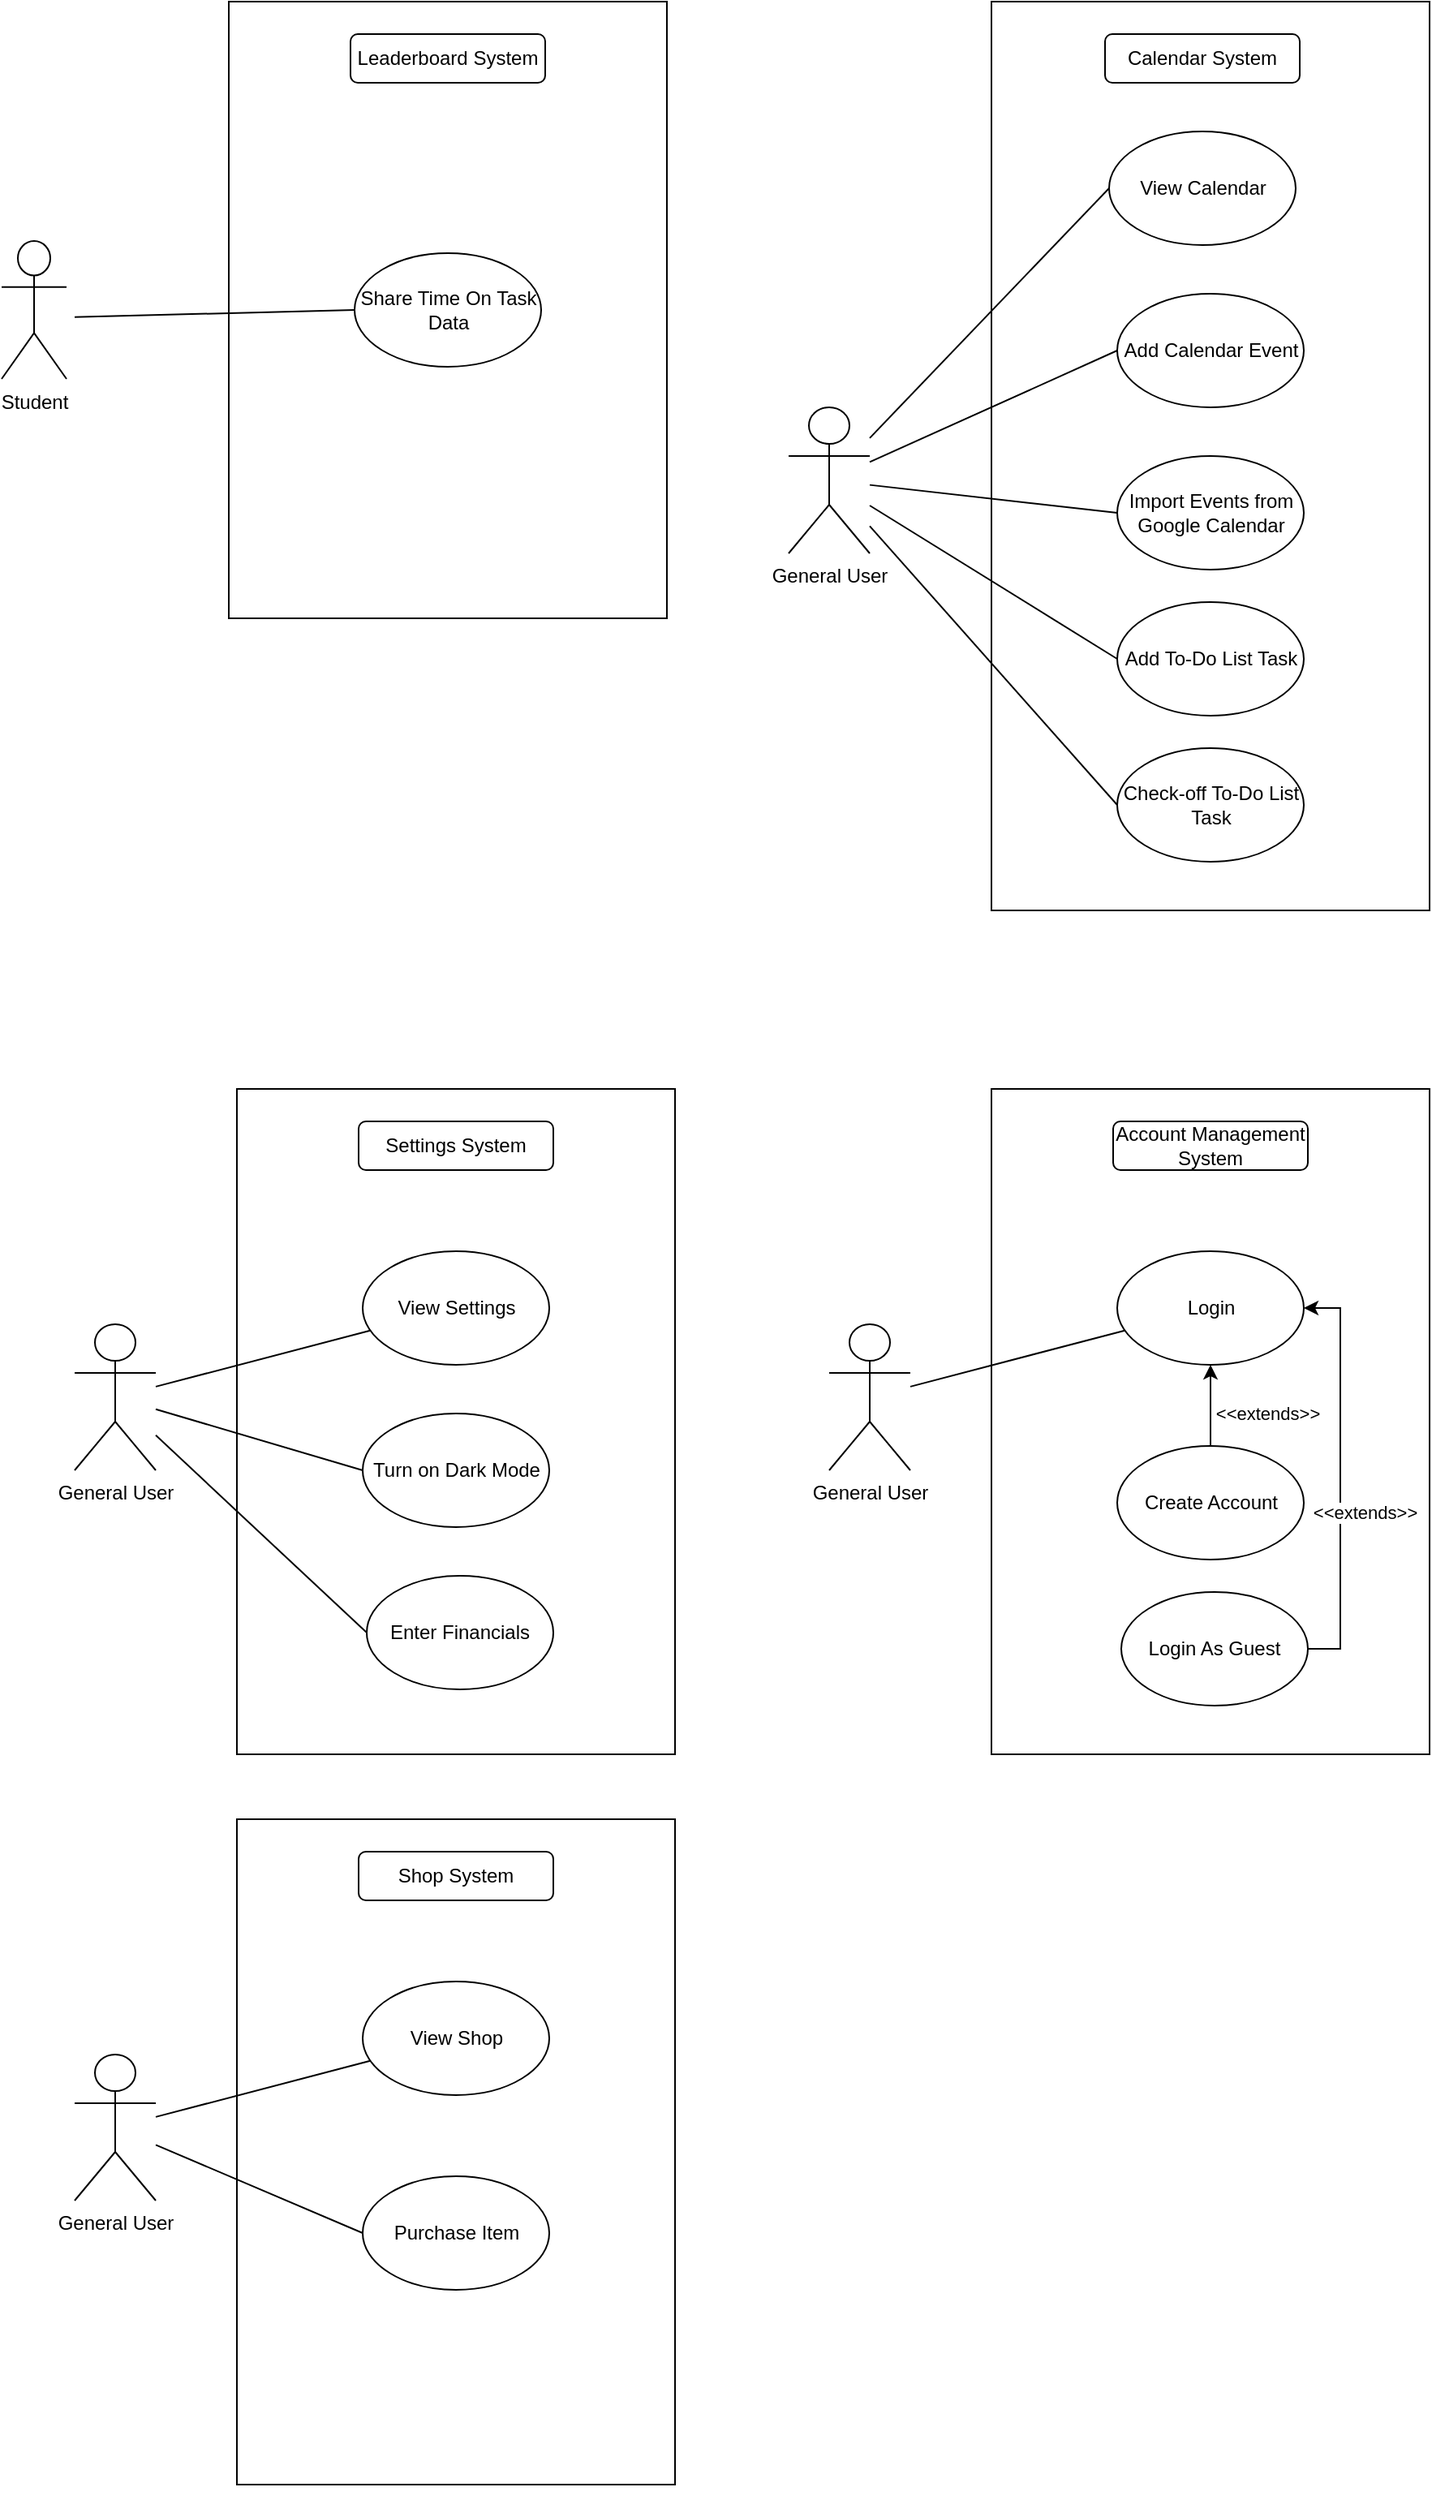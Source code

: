 <mxfile version="17.2.2" type="google"><diagram id="drROqoyZt_Age32DvYw5" name="Page-1"><mxGraphModel grid="1" page="1" gridSize="10" guides="1" tooltips="1" connect="1" arrows="1" fold="1" pageScale="1" pageWidth="850" pageHeight="1100" math="0" shadow="0"><root><mxCell id="0"/><mxCell id="1" parent="0"/><mxCell id="F7yBwqds-Yw-TF-AIeVO-3" value="" style="rounded=0;whiteSpace=wrap;html=1;" vertex="1" parent="1"><mxGeometry x="550" y="20" width="270" height="560" as="geometry"/></mxCell><mxCell id="F7yBwqds-Yw-TF-AIeVO-4" value="Calendar System" style="rounded=1;whiteSpace=wrap;html=1;" vertex="1" parent="1"><mxGeometry x="620" y="40" width="120" height="30" as="geometry"/></mxCell><mxCell id="F7yBwqds-Yw-TF-AIeVO-5" value="View Calendar" style="ellipse;whiteSpace=wrap;html=1;" vertex="1" parent="1"><mxGeometry x="622.5" y="100" width="115" height="70" as="geometry"/></mxCell><mxCell id="F7yBwqds-Yw-TF-AIeVO-6" value="Add Calendar Event" style="ellipse;whiteSpace=wrap;html=1;" vertex="1" parent="1"><mxGeometry x="627.5" y="200" width="115" height="70" as="geometry"/></mxCell><mxCell id="F7yBwqds-Yw-TF-AIeVO-7" value="Import Events from Google Calendar" style="ellipse;whiteSpace=wrap;html=1;" vertex="1" parent="1"><mxGeometry x="627.5" y="300" width="115" height="70" as="geometry"/></mxCell><mxCell id="F7yBwqds-Yw-TF-AIeVO-9" style="rounded=0;orthogonalLoop=1;jettySize=auto;html=1;entryX=0;entryY=0.5;entryDx=0;entryDy=0;endArrow=none;endFill=0;" edge="1" parent="1" source="F7yBwqds-Yw-TF-AIeVO-8" target="F7yBwqds-Yw-TF-AIeVO-5"><mxGeometry relative="1" as="geometry"/></mxCell><mxCell id="F7yBwqds-Yw-TF-AIeVO-10" style="edgeStyle=none;rounded=0;orthogonalLoop=1;jettySize=auto;html=1;entryX=0;entryY=0.5;entryDx=0;entryDy=0;endArrow=none;endFill=0;" edge="1" parent="1" source="F7yBwqds-Yw-TF-AIeVO-8" target="F7yBwqds-Yw-TF-AIeVO-6"><mxGeometry relative="1" as="geometry"/></mxCell><mxCell id="F7yBwqds-Yw-TF-AIeVO-11" style="edgeStyle=none;rounded=0;orthogonalLoop=1;jettySize=auto;html=1;entryX=0;entryY=0.5;entryDx=0;entryDy=0;endArrow=none;endFill=0;" edge="1" parent="1" source="F7yBwqds-Yw-TF-AIeVO-8" target="F7yBwqds-Yw-TF-AIeVO-7"><mxGeometry relative="1" as="geometry"/></mxCell><mxCell id="F7yBwqds-Yw-TF-AIeVO-8" value="General User" style="shape=umlActor;verticalLabelPosition=bottom;verticalAlign=top;html=1;outlineConnect=0;" vertex="1" parent="1"><mxGeometry x="425" y="270" width="50" height="90" as="geometry"/></mxCell><mxCell id="F7yBwqds-Yw-TF-AIeVO-22" value="" style="rounded=0;whiteSpace=wrap;html=1;" vertex="1" parent="1"><mxGeometry x="550" y="690" width="270" height="410" as="geometry"/></mxCell><mxCell id="F7yBwqds-Yw-TF-AIeVO-24" value="Account Management System" style="rounded=1;whiteSpace=wrap;html=1;" vertex="1" parent="1"><mxGeometry x="625" y="710" width="120" height="30" as="geometry"/></mxCell><mxCell id="p3jlQyOQ4o5HV9EoSczS-7" value="&amp;lt;&amp;lt;extends&amp;gt;&amp;gt;" style="edgeStyle=orthogonalEdgeStyle;orthogonalLoop=1;jettySize=auto;html=1;entryX=1;entryY=0.5;entryDx=0;entryDy=0;endArrow=none;endFill=0;startArrow=classic;startFill=1;rounded=0;" edge="1" parent="1" source="F7yBwqds-Yw-TF-AIeVO-26" target="x9U6ZYqOUZWCHwhhcrcj-8"><mxGeometry x="0.168" y="15" relative="1" as="geometry"><Array as="points"><mxPoint x="765" y="825"/><mxPoint x="765" y="1035"/></Array><mxPoint y="1" as="offset"/></mxGeometry></mxCell><mxCell id="F7yBwqds-Yw-TF-AIeVO-26" value="Login" style="ellipse;whiteSpace=wrap;html=1;" vertex="1" parent="1"><mxGeometry x="627.5" y="790" width="115" height="70" as="geometry"/></mxCell><mxCell id="F7yBwqds-Yw-TF-AIeVO-31" value="&amp;lt;&amp;lt;extends&amp;gt;&amp;gt;" style="edgeStyle=none;rounded=0;orthogonalLoop=1;jettySize=auto;html=1;exitX=0.5;exitY=0;exitDx=0;exitDy=0;entryX=0.5;entryY=1;entryDx=0;entryDy=0;startArrow=none;startFill=0;endArrow=classic;endFill=1;" edge="1" parent="1" source="F7yBwqds-Yw-TF-AIeVO-27" target="F7yBwqds-Yw-TF-AIeVO-26"><mxGeometry x="-0.2" y="-35" relative="1" as="geometry"><mxPoint as="offset"/></mxGeometry></mxCell><mxCell id="F7yBwqds-Yw-TF-AIeVO-27" value="Create Account" style="ellipse;whiteSpace=wrap;html=1;" vertex="1" parent="1"><mxGeometry x="627.5" y="910" width="115" height="70" as="geometry"/></mxCell><mxCell id="F7yBwqds-Yw-TF-AIeVO-29" style="rounded=0;orthogonalLoop=1;jettySize=auto;html=1;startArrow=none;startFill=0;endArrow=none;endFill=0;" edge="1" parent="1" source="F7yBwqds-Yw-TF-AIeVO-28" target="F7yBwqds-Yw-TF-AIeVO-26"><mxGeometry relative="1" as="geometry"/></mxCell><mxCell id="F7yBwqds-Yw-TF-AIeVO-28" value="General User" style="shape=umlActor;verticalLabelPosition=bottom;verticalAlign=top;html=1;outlineConnect=0;" vertex="1" parent="1"><mxGeometry x="450" y="835" width="50" height="90" as="geometry"/></mxCell><mxCell id="F7yBwqds-Yw-TF-AIeVO-32" value="" style="rounded=0;whiteSpace=wrap;html=1;" vertex="1" parent="1"><mxGeometry x="80" y="20" width="270" height="380" as="geometry"/></mxCell><mxCell id="F7yBwqds-Yw-TF-AIeVO-33" value="Leaderboard System" style="rounded=1;whiteSpace=wrap;html=1;" vertex="1" parent="1"><mxGeometry x="155" y="40" width="120" height="30" as="geometry"/></mxCell><mxCell id="F7yBwqds-Yw-TF-AIeVO-34" value="Share Time On Task Data" style="ellipse;whiteSpace=wrap;html=1;" vertex="1" parent="1"><mxGeometry x="157.5" y="175" width="115" height="70" as="geometry"/></mxCell><mxCell id="F7yBwqds-Yw-TF-AIeVO-46" style="edgeStyle=none;rounded=0;orthogonalLoop=1;jettySize=auto;html=1;entryX=0;entryY=0.5;entryDx=0;entryDy=0;startArrow=none;startFill=0;endArrow=none;endFill=0;" edge="1" parent="1" target="F7yBwqds-Yw-TF-AIeVO-34"><mxGeometry relative="1" as="geometry"><mxPoint x="-15" y="214.367" as="sourcePoint"/></mxGeometry></mxCell><mxCell id="F7yBwqds-Yw-TF-AIeVO-43" value="Student" style="shape=umlActor;verticalLabelPosition=bottom;verticalAlign=top;html=1;outlineConnect=0;" vertex="1" parent="1"><mxGeometry x="-60" y="167.5" width="40" height="85" as="geometry"/></mxCell><mxCell id="p3jlQyOQ4o5HV9EoSczS-2" value="Add To-Do List Task" style="ellipse;whiteSpace=wrap;html=1;" vertex="1" parent="1"><mxGeometry x="627.5" y="390" width="115" height="70" as="geometry"/></mxCell><mxCell id="p3jlQyOQ4o5HV9EoSczS-4" value="Check-off To-Do List Task" style="ellipse;whiteSpace=wrap;html=1;" vertex="1" parent="1"><mxGeometry x="627.5" y="480" width="115" height="70" as="geometry"/></mxCell><mxCell id="x9U6ZYqOUZWCHwhhcrcj-4" value="" style="endArrow=none;html=1;rounded=0;exitX=0;exitY=0.5;exitDx=0;exitDy=0;" edge="1" parent="1" source="p3jlQyOQ4o5HV9EoSczS-2" target="F7yBwqds-Yw-TF-AIeVO-8"><mxGeometry width="50" height="50" relative="1" as="geometry"><mxPoint x="400" y="320" as="sourcePoint"/><mxPoint x="490" y="260" as="targetPoint"/></mxGeometry></mxCell><mxCell id="x9U6ZYqOUZWCHwhhcrcj-5" value="" style="endArrow=none;html=1;rounded=0;exitX=0;exitY=0.5;exitDx=0;exitDy=0;" edge="1" parent="1" source="p3jlQyOQ4o5HV9EoSczS-4" target="F7yBwqds-Yw-TF-AIeVO-8"><mxGeometry width="50" height="50" relative="1" as="geometry"><mxPoint x="360" y="500" as="sourcePoint"/><mxPoint x="410" y="450" as="targetPoint"/></mxGeometry></mxCell><mxCell id="x9U6ZYqOUZWCHwhhcrcj-7" style="edgeStyle=orthogonalEdgeStyle;rounded=0;orthogonalLoop=1;jettySize=auto;html=1;exitX=0.5;exitY=1;exitDx=0;exitDy=0;" edge="1" parent="1" source="F7yBwqds-Yw-TF-AIeVO-22" target="F7yBwqds-Yw-TF-AIeVO-22"><mxGeometry relative="1" as="geometry"/></mxCell><mxCell id="x9U6ZYqOUZWCHwhhcrcj-8" value="Login As Guest" style="ellipse;whiteSpace=wrap;html=1;" vertex="1" parent="1"><mxGeometry x="630" y="1000" width="115" height="70" as="geometry"/></mxCell><mxCell id="x9U6ZYqOUZWCHwhhcrcj-15" value="" style="rounded=0;whiteSpace=wrap;html=1;" vertex="1" parent="1"><mxGeometry x="85" y="690" width="270" height="410" as="geometry"/></mxCell><mxCell id="x9U6ZYqOUZWCHwhhcrcj-16" value="Settings System" style="rounded=1;whiteSpace=wrap;html=1;" vertex="1" parent="1"><mxGeometry x="160" y="710" width="120" height="30" as="geometry"/></mxCell><mxCell id="x9U6ZYqOUZWCHwhhcrcj-17" value="View Settings" style="ellipse;whiteSpace=wrap;html=1;" vertex="1" parent="1"><mxGeometry x="162.5" y="790" width="115" height="70" as="geometry"/></mxCell><mxCell id="x9U6ZYqOUZWCHwhhcrcj-19" value="Enter Financials" style="ellipse;whiteSpace=wrap;html=1;" vertex="1" parent="1"><mxGeometry x="165" y="990" width="115" height="70" as="geometry"/></mxCell><mxCell id="x9U6ZYqOUZWCHwhhcrcj-20" style="rounded=0;orthogonalLoop=1;jettySize=auto;html=1;startArrow=none;startFill=0;endArrow=none;endFill=0;" edge="1" parent="1" source="x9U6ZYqOUZWCHwhhcrcj-22" target="x9U6ZYqOUZWCHwhhcrcj-17"><mxGeometry relative="1" as="geometry"/></mxCell><mxCell id="x9U6ZYqOUZWCHwhhcrcj-21" style="edgeStyle=none;rounded=0;orthogonalLoop=1;jettySize=auto;html=1;entryX=0;entryY=0.5;entryDx=0;entryDy=0;startArrow=none;startFill=0;endArrow=none;endFill=0;" edge="1" parent="1" source="x9U6ZYqOUZWCHwhhcrcj-22" target="x9U6ZYqOUZWCHwhhcrcj-19"><mxGeometry relative="1" as="geometry"/></mxCell><mxCell id="x9U6ZYqOUZWCHwhhcrcj-22" value="General User" style="shape=umlActor;verticalLabelPosition=bottom;verticalAlign=top;html=1;outlineConnect=0;" vertex="1" parent="1"><mxGeometry x="-15" y="835" width="50" height="90" as="geometry"/></mxCell><mxCell id="x9U6ZYqOUZWCHwhhcrcj-23" style="edgeStyle=orthogonalEdgeStyle;rounded=0;orthogonalLoop=1;jettySize=auto;html=1;exitX=0.5;exitY=1;exitDx=0;exitDy=0;" edge="1" parent="1" source="x9U6ZYqOUZWCHwhhcrcj-15" target="x9U6ZYqOUZWCHwhhcrcj-15"><mxGeometry relative="1" as="geometry"/></mxCell><mxCell id="x9U6ZYqOUZWCHwhhcrcj-27" value="" style="rounded=0;whiteSpace=wrap;html=1;" vertex="1" parent="1"><mxGeometry x="85" y="1140" width="270" height="410" as="geometry"/></mxCell><mxCell id="x9U6ZYqOUZWCHwhhcrcj-28" value="Shop System" style="rounded=1;whiteSpace=wrap;html=1;" vertex="1" parent="1"><mxGeometry x="160" y="1160" width="120" height="30" as="geometry"/></mxCell><mxCell id="x9U6ZYqOUZWCHwhhcrcj-29" value="View Shop" style="ellipse;whiteSpace=wrap;html=1;" vertex="1" parent="1"><mxGeometry x="162.5" y="1240" width="115" height="70" as="geometry"/></mxCell><mxCell id="x9U6ZYqOUZWCHwhhcrcj-30" value="Purchase Item" style="ellipse;whiteSpace=wrap;html=1;" vertex="1" parent="1"><mxGeometry x="162.5" y="1360" width="115" height="70" as="geometry"/></mxCell><mxCell id="x9U6ZYqOUZWCHwhhcrcj-31" style="rounded=0;orthogonalLoop=1;jettySize=auto;html=1;startArrow=none;startFill=0;endArrow=none;endFill=0;" edge="1" parent="1" source="x9U6ZYqOUZWCHwhhcrcj-33" target="x9U6ZYqOUZWCHwhhcrcj-29"><mxGeometry relative="1" as="geometry"/></mxCell><mxCell id="x9U6ZYqOUZWCHwhhcrcj-32" style="edgeStyle=none;rounded=0;orthogonalLoop=1;jettySize=auto;html=1;entryX=0;entryY=0.5;entryDx=0;entryDy=0;startArrow=none;startFill=0;endArrow=none;endFill=0;" edge="1" parent="1" source="x9U6ZYqOUZWCHwhhcrcj-33" target="x9U6ZYqOUZWCHwhhcrcj-30"><mxGeometry relative="1" as="geometry"/></mxCell><mxCell id="x9U6ZYqOUZWCHwhhcrcj-33" value="General User" style="shape=umlActor;verticalLabelPosition=bottom;verticalAlign=top;html=1;outlineConnect=0;" vertex="1" parent="1"><mxGeometry x="-15" y="1285" width="50" height="90" as="geometry"/></mxCell><mxCell id="x9U6ZYqOUZWCHwhhcrcj-34" style="edgeStyle=orthogonalEdgeStyle;rounded=0;orthogonalLoop=1;jettySize=auto;html=1;exitX=0.5;exitY=1;exitDx=0;exitDy=0;" edge="1" parent="1" source="x9U6ZYqOUZWCHwhhcrcj-27" target="x9U6ZYqOUZWCHwhhcrcj-27"><mxGeometry relative="1" as="geometry"/></mxCell><mxCell id="x9U6ZYqOUZWCHwhhcrcj-35" value="Turn on Dark Mode" style="ellipse;whiteSpace=wrap;html=1;" vertex="1" parent="1"><mxGeometry x="162.5" y="890" width="115" height="70" as="geometry"/></mxCell><mxCell id="x9U6ZYqOUZWCHwhhcrcj-36" value="" style="endArrow=none;html=1;rounded=0;entryX=0;entryY=0.5;entryDx=0;entryDy=0;" edge="1" parent="1" source="x9U6ZYqOUZWCHwhhcrcj-22" target="x9U6ZYqOUZWCHwhhcrcj-35"><mxGeometry width="50" height="50" relative="1" as="geometry"><mxPoint x="100" y="940" as="sourcePoint"/><mxPoint x="150" y="890" as="targetPoint"/></mxGeometry></mxCell></root></mxGraphModel></diagram></mxfile>